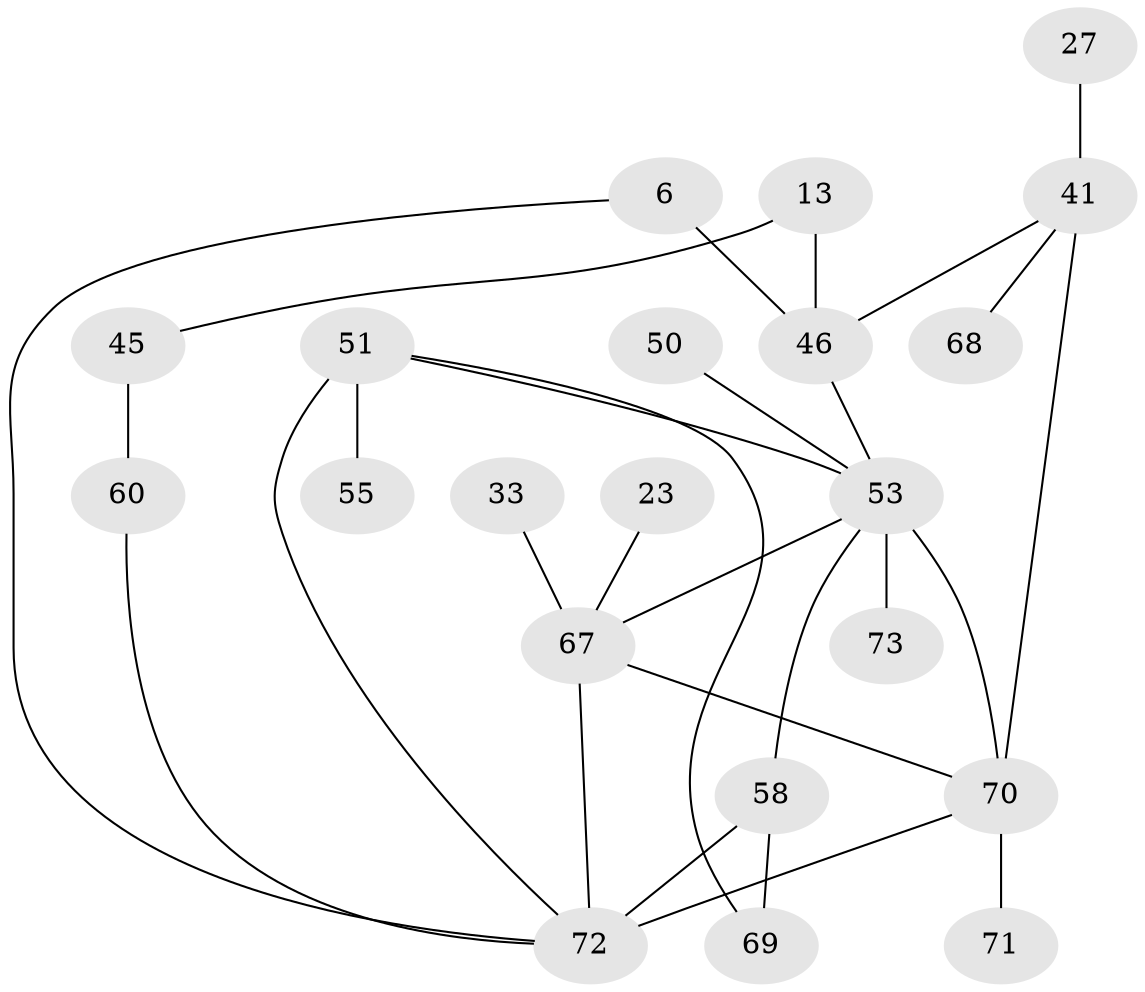 // original degree distribution, {8: 0.0273972602739726, 7: 0.0136986301369863, 3: 0.2328767123287671, 4: 0.1506849315068493, 2: 0.3013698630136986, 5: 0.0684931506849315, 1: 0.2054794520547945}
// Generated by graph-tools (version 1.1) at 2025/45/03/04/25 21:45:26]
// undirected, 21 vertices, 28 edges
graph export_dot {
graph [start="1"]
  node [color=gray90,style=filled];
  6;
  13;
  23;
  27;
  33;
  41 [super="+20"];
  45 [super="+44"];
  46 [super="+42"];
  50;
  51 [super="+21+24+47"];
  53 [super="+35+52"];
  55;
  58 [super="+2"];
  60 [super="+19"];
  67 [super="+66+56"];
  68 [super="+62"];
  69 [super="+65"];
  70 [super="+49+63+40"];
  71;
  72 [super="+64+8"];
  73;
  6 -- 46 [weight=2];
  6 -- 72;
  13 -- 45;
  13 -- 46;
  23 -- 67;
  27 -- 41;
  33 -- 67;
  41 -- 46 [weight=2];
  41 -- 70 [weight=4];
  41 -- 68;
  45 -- 60 [weight=2];
  46 -- 53;
  50 -- 53;
  51 -- 55;
  51 -- 69;
  51 -- 53 [weight=2];
  51 -- 72 [weight=3];
  53 -- 73;
  53 -- 70 [weight=3];
  53 -- 58 [weight=2];
  53 -- 67 [weight=2];
  58 -- 69;
  58 -- 72 [weight=4];
  60 -- 72;
  67 -- 70 [weight=2];
  67 -- 72 [weight=2];
  70 -- 71;
  70 -- 72 [weight=3];
}
